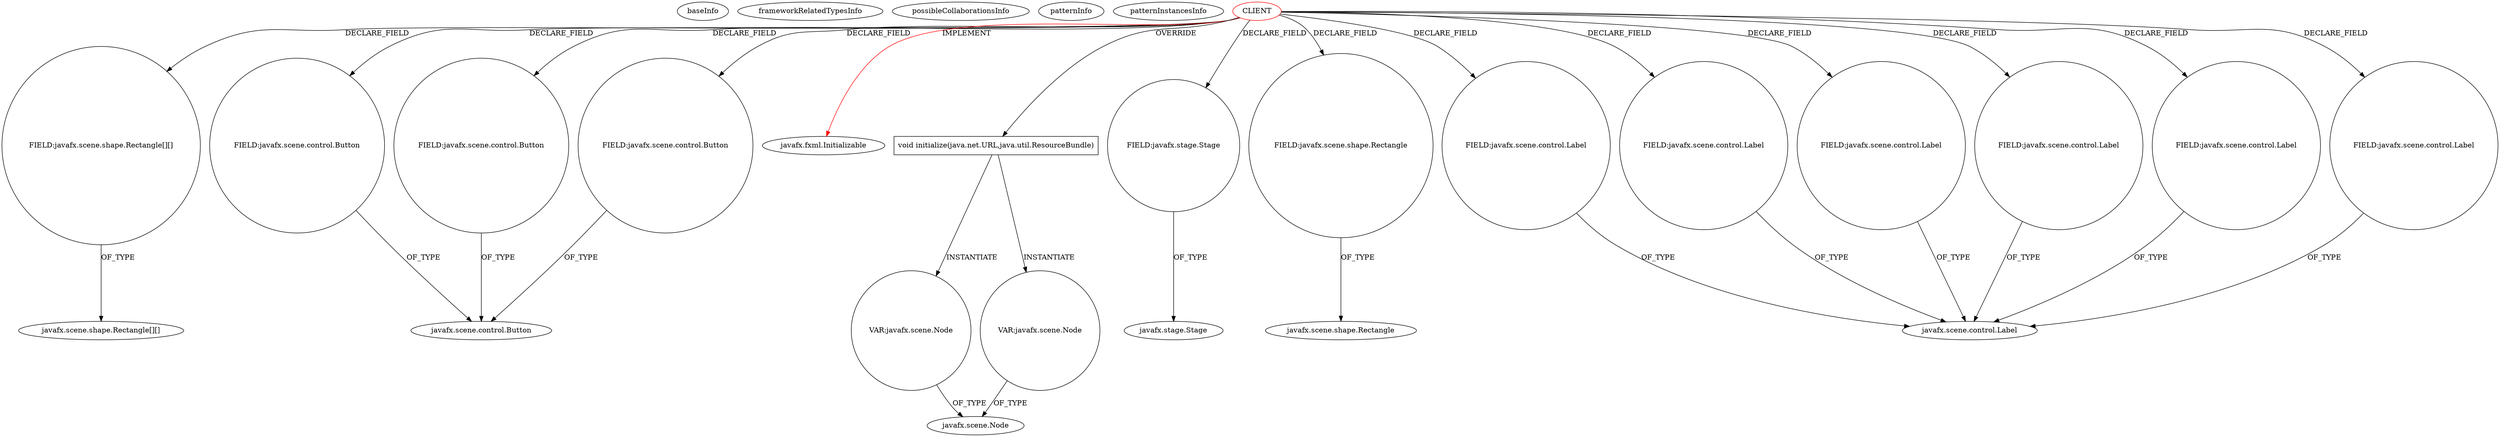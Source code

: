 digraph {
baseInfo[graphId=3410,category="pattern",isAnonymous=false,possibleRelation=false]
frameworkRelatedTypesInfo[0="javafx.fxml.Initializable"]
possibleCollaborationsInfo[]
patternInfo[frequency=2.0,patternRootClient=0]
patternInstancesInfo[0="RUAN0007-FastestPathSimulator~/RUAN0007-FastestPathSimulator/FastestPathSimulator-master/FastPathSimulator/src/application/FastestPathSimulatorController.java~FastestPathSimulatorController~1116",1="walker-clint-AIProj3~/walker-clint-AIProj3/AIProj3-master/src/application/GameBoardController.java~GameBoardController~4712"]
35[label="javafx.scene.shape.Rectangle[][]",vertexType="FRAMEWORK_CLASS_TYPE",isFrameworkType=false]
34[label="FIELD:javafx.scene.shape.Rectangle[][]",vertexType="FIELD_DECLARATION",isFrameworkType=false,shape=circle]
0[label="CLIENT",vertexType="ROOT_CLIENT_CLASS_DECLARATION",isFrameworkType=false,color=red]
36[label="FIELD:javafx.scene.control.Button",vertexType="FIELD_DECLARATION",isFrameworkType=false,shape=circle]
30[label="FIELD:javafx.scene.control.Button",vertexType="FIELD_DECLARATION",isFrameworkType=false,shape=circle]
22[label="FIELD:javafx.scene.control.Button",vertexType="FIELD_DECLARATION",isFrameworkType=false,shape=circle]
1[label="javafx.fxml.Initializable",vertexType="FRAMEWORK_INTERFACE_TYPE",isFrameworkType=false]
50[label="void initialize(java.net.URL,java.util.ResourceBundle)",vertexType="OVERRIDING_METHOD_DECLARATION",isFrameworkType=false,shape=box]
42[label="FIELD:javafx.stage.Stage",vertexType="FIELD_DECLARATION",isFrameworkType=false,shape=circle]
43[label="javafx.stage.Stage",vertexType="FRAMEWORK_CLASS_TYPE",isFrameworkType=false]
28[label="FIELD:javafx.scene.shape.Rectangle",vertexType="FIELD_DECLARATION",isFrameworkType=false,shape=circle]
29[label="javafx.scene.shape.Rectangle",vertexType="FRAMEWORK_CLASS_TYPE",isFrameworkType=false]
24[label="FIELD:javafx.scene.control.Label",vertexType="FIELD_DECLARATION",isFrameworkType=false,shape=circle]
25[label="javafx.scene.control.Label",vertexType="FRAMEWORK_CLASS_TYPE",isFrameworkType=false]
38[label="FIELD:javafx.scene.control.Label",vertexType="FIELD_DECLARATION",isFrameworkType=false,shape=circle]
32[label="FIELD:javafx.scene.control.Label",vertexType="FIELD_DECLARATION",isFrameworkType=false,shape=circle]
26[label="FIELD:javafx.scene.control.Label",vertexType="FIELD_DECLARATION",isFrameworkType=false,shape=circle]
46[label="FIELD:javafx.scene.control.Label",vertexType="FIELD_DECLARATION",isFrameworkType=false,shape=circle]
48[label="FIELD:javafx.scene.control.Label",vertexType="FIELD_DECLARATION",isFrameworkType=false,shape=circle]
23[label="javafx.scene.control.Button",vertexType="FRAMEWORK_CLASS_TYPE",isFrameworkType=false]
57[label="VAR:javafx.scene.Node",vertexType="VARIABLE_EXPRESION",isFrameworkType=false,shape=circle]
53[label="javafx.scene.Node",vertexType="FRAMEWORK_CLASS_TYPE",isFrameworkType=false]
60[label="VAR:javafx.scene.Node",vertexType="VARIABLE_EXPRESION",isFrameworkType=false,shape=circle]
22->23[label="OF_TYPE"]
60->53[label="OF_TYPE"]
26->25[label="OF_TYPE"]
0->38[label="DECLARE_FIELD"]
32->25[label="OF_TYPE"]
0->24[label="DECLARE_FIELD"]
0->28[label="DECLARE_FIELD"]
38->25[label="OF_TYPE"]
50->60[label="INSTANTIATE"]
0->1[label="IMPLEMENT",color=red]
46->25[label="OF_TYPE"]
0->50[label="OVERRIDE"]
0->46[label="DECLARE_FIELD"]
30->23[label="OF_TYPE"]
0->22[label="DECLARE_FIELD"]
0->48[label="DECLARE_FIELD"]
0->34[label="DECLARE_FIELD"]
36->23[label="OF_TYPE"]
0->30[label="DECLARE_FIELD"]
34->35[label="OF_TYPE"]
42->43[label="OF_TYPE"]
0->32[label="DECLARE_FIELD"]
24->25[label="OF_TYPE"]
48->25[label="OF_TYPE"]
57->53[label="OF_TYPE"]
0->26[label="DECLARE_FIELD"]
28->29[label="OF_TYPE"]
0->36[label="DECLARE_FIELD"]
0->42[label="DECLARE_FIELD"]
50->57[label="INSTANTIATE"]
}
